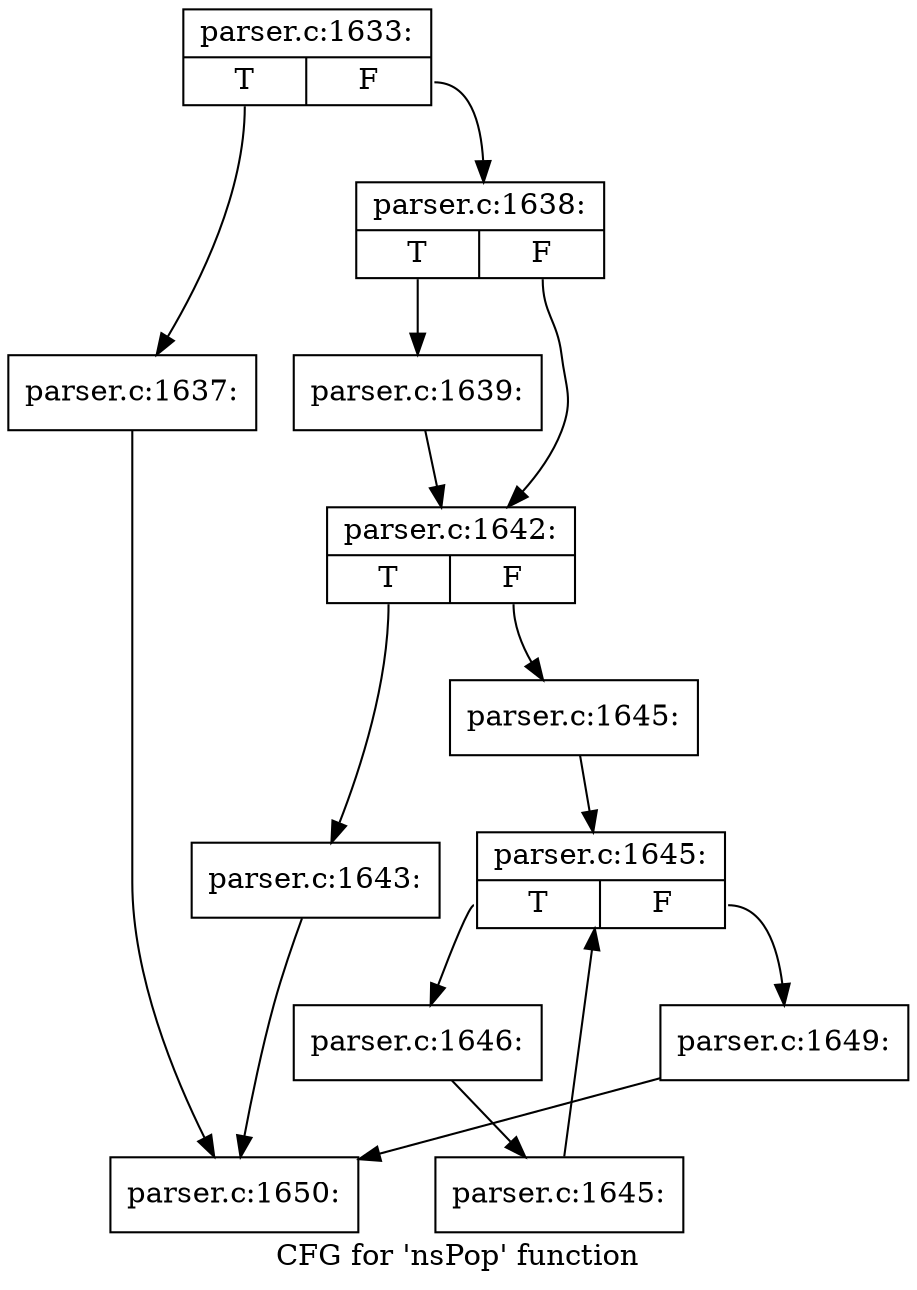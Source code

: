 digraph "CFG for 'nsPop' function" {
	label="CFG for 'nsPop' function";

	Node0x62896c0 [shape=record,label="{parser.c:1633:|{<s0>T|<s1>F}}"];
	Node0x62896c0:s0 -> Node0x628a350;
	Node0x62896c0:s1 -> Node0x628a3a0;
	Node0x628a350 [shape=record,label="{parser.c:1637:}"];
	Node0x628a350 -> Node0x628a170;
	Node0x628a3a0 [shape=record,label="{parser.c:1638:|{<s0>T|<s1>F}}"];
	Node0x628a3a0:s0 -> Node0x628a960;
	Node0x628a3a0:s1 -> Node0x628a9b0;
	Node0x628a960 [shape=record,label="{parser.c:1639:}"];
	Node0x628a960 -> Node0x628a9b0;
	Node0x628a9b0 [shape=record,label="{parser.c:1642:|{<s0>T|<s1>F}}"];
	Node0x628a9b0:s0 -> Node0x628b750;
	Node0x628a9b0:s1 -> Node0x628b7a0;
	Node0x628b750 [shape=record,label="{parser.c:1643:}"];
	Node0x628b750 -> Node0x628a170;
	Node0x628b7a0 [shape=record,label="{parser.c:1645:}"];
	Node0x628b7a0 -> Node0x628be90;
	Node0x628be90 [shape=record,label="{parser.c:1645:|{<s0>T|<s1>F}}"];
	Node0x628be90:s0 -> Node0x628c170;
	Node0x628be90:s1 -> Node0x628bcf0;
	Node0x628c170 [shape=record,label="{parser.c:1646:}"];
	Node0x628c170 -> Node0x628c0e0;
	Node0x628c0e0 [shape=record,label="{parser.c:1645:}"];
	Node0x628c0e0 -> Node0x628be90;
	Node0x628bcf0 [shape=record,label="{parser.c:1649:}"];
	Node0x628bcf0 -> Node0x628a170;
	Node0x628a170 [shape=record,label="{parser.c:1650:}"];
}
